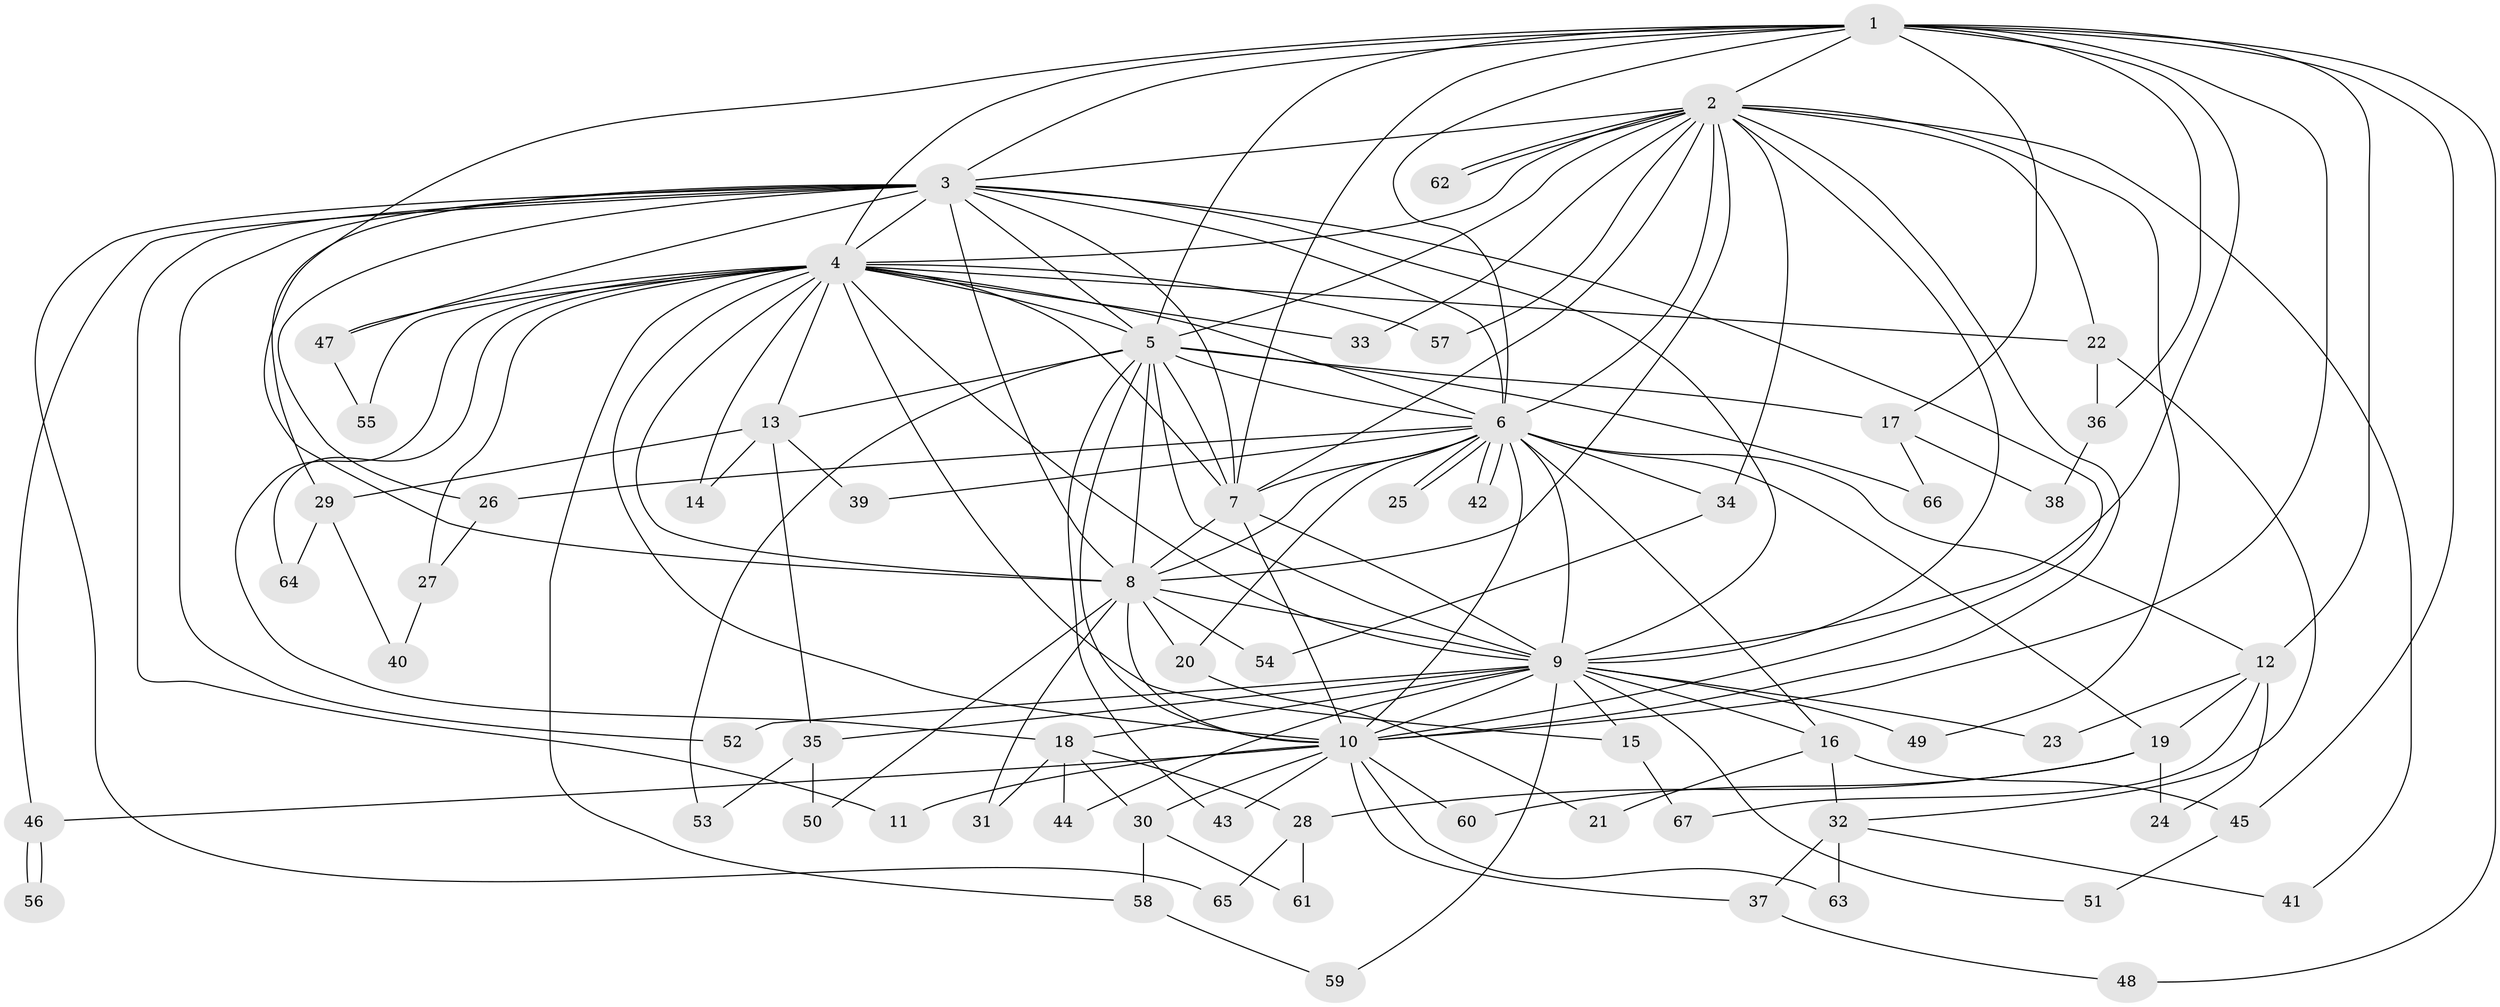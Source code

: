 // coarse degree distribution, {18: 0.0196078431372549, 15: 0.0392156862745098, 19: 0.0196078431372549, 11: 0.0196078431372549, 7: 0.0196078431372549, 21: 0.0196078431372549, 13: 0.0196078431372549, 2: 0.49019607843137253, 5: 0.0196078431372549, 8: 0.0392156862745098, 3: 0.13725490196078433, 6: 0.0392156862745098, 4: 0.09803921568627451, 1: 0.0196078431372549}
// Generated by graph-tools (version 1.1) at 2025/51/02/27/25 19:51:49]
// undirected, 67 vertices, 159 edges
graph export_dot {
graph [start="1"]
  node [color=gray90,style=filled];
  1;
  2;
  3;
  4;
  5;
  6;
  7;
  8;
  9;
  10;
  11;
  12;
  13;
  14;
  15;
  16;
  17;
  18;
  19;
  20;
  21;
  22;
  23;
  24;
  25;
  26;
  27;
  28;
  29;
  30;
  31;
  32;
  33;
  34;
  35;
  36;
  37;
  38;
  39;
  40;
  41;
  42;
  43;
  44;
  45;
  46;
  47;
  48;
  49;
  50;
  51;
  52;
  53;
  54;
  55;
  56;
  57;
  58;
  59;
  60;
  61;
  62;
  63;
  64;
  65;
  66;
  67;
  1 -- 2;
  1 -- 3;
  1 -- 4;
  1 -- 5;
  1 -- 6;
  1 -- 7;
  1 -- 8;
  1 -- 9;
  1 -- 10;
  1 -- 12;
  1 -- 17;
  1 -- 36;
  1 -- 45;
  1 -- 48;
  2 -- 3;
  2 -- 4;
  2 -- 5;
  2 -- 6;
  2 -- 7;
  2 -- 8;
  2 -- 9;
  2 -- 10;
  2 -- 22;
  2 -- 33;
  2 -- 34;
  2 -- 41;
  2 -- 49;
  2 -- 57;
  2 -- 62;
  2 -- 62;
  3 -- 4;
  3 -- 5;
  3 -- 6;
  3 -- 7;
  3 -- 8;
  3 -- 9;
  3 -- 10;
  3 -- 11;
  3 -- 26;
  3 -- 29;
  3 -- 46;
  3 -- 47;
  3 -- 52;
  3 -- 65;
  4 -- 5;
  4 -- 6;
  4 -- 7;
  4 -- 8;
  4 -- 9;
  4 -- 10;
  4 -- 13;
  4 -- 14;
  4 -- 15;
  4 -- 18;
  4 -- 22;
  4 -- 27;
  4 -- 33;
  4 -- 47;
  4 -- 55;
  4 -- 57;
  4 -- 58;
  4 -- 64;
  5 -- 6;
  5 -- 7;
  5 -- 8;
  5 -- 9;
  5 -- 10;
  5 -- 13;
  5 -- 17;
  5 -- 43;
  5 -- 53;
  5 -- 66;
  6 -- 7;
  6 -- 8;
  6 -- 9;
  6 -- 10;
  6 -- 12;
  6 -- 16;
  6 -- 19;
  6 -- 20;
  6 -- 25;
  6 -- 25;
  6 -- 26;
  6 -- 34;
  6 -- 39;
  6 -- 42;
  6 -- 42;
  7 -- 8;
  7 -- 9;
  7 -- 10;
  8 -- 9;
  8 -- 10;
  8 -- 20;
  8 -- 31;
  8 -- 50;
  8 -- 54;
  9 -- 10;
  9 -- 15;
  9 -- 16;
  9 -- 18;
  9 -- 23;
  9 -- 35;
  9 -- 44;
  9 -- 49;
  9 -- 51;
  9 -- 52;
  9 -- 59;
  10 -- 11;
  10 -- 30;
  10 -- 37;
  10 -- 43;
  10 -- 46;
  10 -- 60;
  10 -- 63;
  12 -- 19;
  12 -- 23;
  12 -- 24;
  12 -- 67;
  13 -- 14;
  13 -- 29;
  13 -- 35;
  13 -- 39;
  15 -- 67;
  16 -- 21;
  16 -- 32;
  16 -- 45;
  17 -- 38;
  17 -- 66;
  18 -- 28;
  18 -- 30;
  18 -- 31;
  18 -- 44;
  19 -- 24;
  19 -- 28;
  19 -- 60;
  20 -- 21;
  22 -- 32;
  22 -- 36;
  26 -- 27;
  27 -- 40;
  28 -- 61;
  28 -- 65;
  29 -- 40;
  29 -- 64;
  30 -- 58;
  30 -- 61;
  32 -- 37;
  32 -- 41;
  32 -- 63;
  34 -- 54;
  35 -- 50;
  35 -- 53;
  36 -- 38;
  37 -- 48;
  45 -- 51;
  46 -- 56;
  46 -- 56;
  47 -- 55;
  58 -- 59;
}

